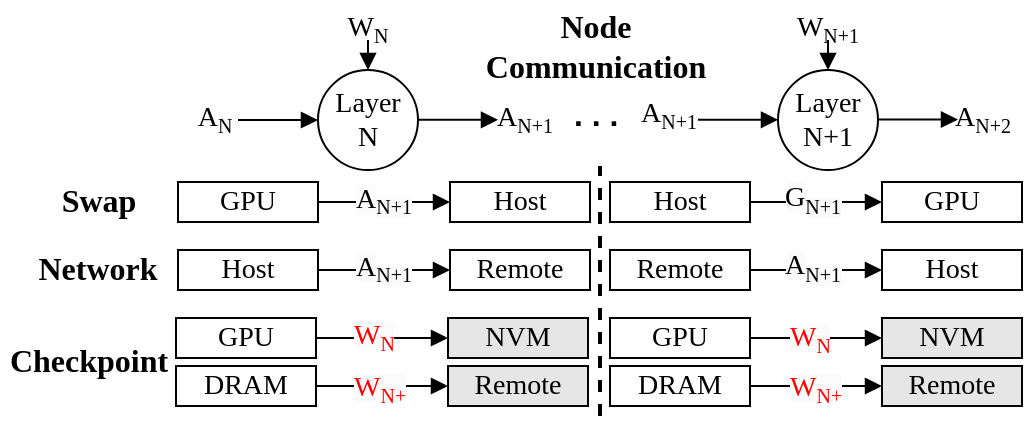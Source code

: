 <mxfile version="24.7.17">
  <diagram name="第 1 页" id="wpNkXeBpxS5qz1ylQGOW">
    <mxGraphModel dx="406" dy="507" grid="1" gridSize="10" guides="1" tooltips="1" connect="1" arrows="1" fold="1" page="1" pageScale="1" pageWidth="827" pageHeight="1169" math="0" shadow="0">
      <root>
        <mxCell id="0" />
        <mxCell id="1" parent="0" />
        <mxCell id="82lbI5ZRumD_5hzKoDGn-1" style="rounded=0;orthogonalLoop=1;jettySize=auto;html=1;endArrow=block;endFill=1;startArrow=none;startFill=0;fontFamily=Times New Roman;" parent="1" edge="1" target="82lbI5ZRumD_5hzKoDGn-4">
          <mxGeometry relative="1" as="geometry">
            <mxPoint x="339" y="150" as="sourcePoint" />
          </mxGeometry>
        </mxCell>
        <mxCell id="82lbI5ZRumD_5hzKoDGn-4" value="&lt;font style=&quot;font-size: 14px;&quot;&gt;Layer&lt;/font&gt;&lt;div style=&quot;font-size: 14px;&quot;&gt;&lt;font style=&quot;font-size: 14px;&quot;&gt;N&lt;/font&gt;&lt;/div&gt;" style="ellipse;whiteSpace=wrap;html=1;aspect=fixed;fontFamily=Times New Roman;" parent="1" vertex="1">
          <mxGeometry x="379" y="125" width="50" height="50" as="geometry" />
        </mxCell>
        <mxCell id="82lbI5ZRumD_5hzKoDGn-5" value="&lt;font style=&quot;&quot;&gt;&lt;span style=&quot;font-size: 14px;&quot;&gt;A&lt;/span&gt;&lt;sub style=&quot;&quot;&gt;&lt;font style=&quot;font-size: 10px;&quot;&gt;N&lt;/font&gt;&lt;/sub&gt;&lt;/font&gt;" style="text;html=1;align=center;verticalAlign=middle;whiteSpace=wrap;rounded=0;fontFamily=Times New Roman;" parent="1" vertex="1">
          <mxGeometry x="315" y="135" width="25" height="30" as="geometry" />
        </mxCell>
        <mxCell id="82lbI5ZRumD_5hzKoDGn-11" style="edgeStyle=orthogonalEdgeStyle;rounded=0;orthogonalLoop=1;jettySize=auto;html=1;entryX=0;entryY=0.5;entryDx=0;entryDy=0;endArrow=block;endFill=1;exitX=1;exitY=0.5;exitDx=0;exitDy=0;fontFamily=Times New Roman;" parent="1" source="82lbI5ZRumD_5hzKoDGn-12" target="82lbI5ZRumD_5hzKoDGn-13" edge="1">
          <mxGeometry relative="1" as="geometry" />
        </mxCell>
        <mxCell id="82lbI5ZRumD_5hzKoDGn-12" value="&lt;font style=&quot;font-size: 14px;&quot;&gt;Host&lt;/font&gt;" style="rounded=0;whiteSpace=wrap;html=1;fontFamily=Times New Roman;" parent="1" vertex="1">
          <mxGeometry x="309" y="215" width="70" height="20" as="geometry" />
        </mxCell>
        <mxCell id="82lbI5ZRumD_5hzKoDGn-13" value="&lt;font style=&quot;font-size: 14px;&quot;&gt;Remote&lt;/font&gt;" style="rounded=0;whiteSpace=wrap;html=1;fontFamily=Times New Roman;" parent="1" vertex="1">
          <mxGeometry x="445" y="215" width="70" height="20" as="geometry" />
        </mxCell>
        <mxCell id="82lbI5ZRumD_5hzKoDGn-18" value="&lt;font style=&quot;&quot;&gt;&lt;span style=&quot;font-size: 14px; color: rgb(0, 0, 0); font-style: normal; font-variant-ligatures: normal; font-variant-caps: normal; font-weight: 400; letter-spacing: normal; orphans: 2; text-align: center; text-indent: 0px; text-transform: none; widows: 2; word-spacing: 0px; -webkit-text-stroke-width: 0px; white-space: normal; background-color: rgb(251, 251, 251); text-decoration-thickness: initial; text-decoration-style: initial; text-decoration-color: initial; float: none; display: inline !important;&quot;&gt;A&lt;/span&gt;&lt;sub style=&quot;forced-color-adjust: none; color: rgb(0, 0, 0); font-style: normal; font-variant-ligatures: normal; font-variant-caps: normal; font-weight: 400; letter-spacing: normal; orphans: 2; text-align: center; text-indent: 0px; text-transform: none; widows: 2; word-spacing: 0px; -webkit-text-stroke-width: 0px; white-space: normal; background-color: rgb(251, 251, 251); text-decoration-thickness: initial; text-decoration-style: initial; text-decoration-color: initial;&quot;&gt;&lt;font style=&quot;font-size: 10px;&quot;&gt;N+1&lt;/font&gt;&lt;/sub&gt;&lt;/font&gt;" style="text;whiteSpace=wrap;html=1;fontFamily=Times New Roman;" parent="1" vertex="1">
          <mxGeometry x="396" y="209" width="30" height="30" as="geometry" />
        </mxCell>
        <mxCell id="82lbI5ZRumD_5hzKoDGn-38" style="edgeStyle=orthogonalEdgeStyle;rounded=0;orthogonalLoop=1;jettySize=auto;html=1;endArrow=none;endFill=0;startArrow=block;startFill=1;fontFamily=Times New Roman;" parent="1" edge="1">
          <mxGeometry relative="1" as="geometry">
            <mxPoint x="404" y="110" as="targetPoint" />
            <mxPoint x="404" y="125" as="sourcePoint" />
          </mxGeometry>
        </mxCell>
        <mxCell id="82lbI5ZRumD_5hzKoDGn-39" value="&lt;font style=&quot;&quot;&gt;&lt;span style=&quot;font-size: 14px;&quot;&gt;W&lt;/span&gt;&lt;sub style=&quot;&quot;&gt;&lt;font style=&quot;font-size: 10px;&quot;&gt;N&lt;/font&gt;&lt;/sub&gt;&lt;/font&gt;" style="text;html=1;align=center;verticalAlign=middle;whiteSpace=wrap;rounded=0;fontFamily=Times New Roman;" parent="1" vertex="1">
          <mxGeometry x="374" y="90" width="60" height="30" as="geometry" />
        </mxCell>
        <mxCell id="82lbI5ZRumD_5hzKoDGn-41" value="&lt;font style=&quot;font-size: 14px;&quot;&gt;Layer N+1&lt;/font&gt;" style="ellipse;whiteSpace=wrap;html=1;aspect=fixed;fontFamily=Times New Roman;" parent="1" vertex="1">
          <mxGeometry x="609" y="125" width="50" height="50" as="geometry" />
        </mxCell>
        <mxCell id="82lbI5ZRumD_5hzKoDGn-42" value="&lt;font style=&quot;&quot;&gt;&lt;span style=&quot;font-size: 14px;&quot;&gt;A&lt;/span&gt;&lt;sub style=&quot;&quot;&gt;&lt;font style=&quot;font-size: 10px;&quot;&gt;N+1&lt;/font&gt;&lt;/sub&gt;&lt;/font&gt;" style="text;html=1;align=center;verticalAlign=middle;whiteSpace=wrap;rounded=0;fillColor=default;fontFamily=Times New Roman;" parent="1" vertex="1">
          <mxGeometry x="469.5" y="135" width="25" height="30" as="geometry" />
        </mxCell>
        <mxCell id="82lbI5ZRumD_5hzKoDGn-45" style="edgeStyle=orthogonalEdgeStyle;rounded=0;orthogonalLoop=1;jettySize=auto;html=1;endArrow=none;endFill=0;startArrow=block;startFill=1;fontFamily=Times New Roman;" parent="1" edge="1">
          <mxGeometry relative="1" as="geometry">
            <mxPoint x="634" y="110" as="targetPoint" />
            <mxPoint x="634" y="125" as="sourcePoint" />
          </mxGeometry>
        </mxCell>
        <mxCell id="82lbI5ZRumD_5hzKoDGn-46" value="&lt;font style=&quot;&quot;&gt;&lt;span style=&quot;font-size: 14px;&quot;&gt;W&lt;/span&gt;&lt;sub style=&quot;&quot;&gt;&lt;font style=&quot;font-size: 10px;&quot;&gt;N+1&lt;/font&gt;&lt;/sub&gt;&lt;/font&gt;" style="text;html=1;align=center;verticalAlign=middle;whiteSpace=wrap;rounded=0;fontFamily=Times New Roman;" parent="1" vertex="1">
          <mxGeometry x="604" y="90" width="60" height="30" as="geometry" />
        </mxCell>
        <mxCell id="82lbI5ZRumD_5hzKoDGn-47" style="rounded=0;orthogonalLoop=1;jettySize=auto;html=1;endArrow=block;endFill=1;startArrow=none;startFill=0;fontFamily=Times New Roman;" parent="1" edge="1">
          <mxGeometry relative="1" as="geometry">
            <mxPoint x="699" y="149.75" as="targetPoint" />
            <mxPoint x="659" y="149.75" as="sourcePoint" />
          </mxGeometry>
        </mxCell>
        <mxCell id="82lbI5ZRumD_5hzKoDGn-48" value="&lt;span style=&quot;font-size: 14px;&quot;&gt;A&lt;/span&gt;&lt;sub&gt;N+2&lt;/sub&gt;" style="text;html=1;align=center;verticalAlign=middle;whiteSpace=wrap;rounded=0;fontFamily=Times New Roman;" parent="1" vertex="1">
          <mxGeometry x="698.5" y="135" width="25" height="30" as="geometry" />
        </mxCell>
        <mxCell id="Cfb4ADx89YXNpnE45n3d-1" value="&lt;span style=&quot;font-size: 16px;&quot;&gt;&lt;b&gt;Checkpoint&lt;/b&gt;&lt;/span&gt;" style="text;html=1;align=center;verticalAlign=middle;whiteSpace=wrap;rounded=0;fontFamily=Times New Roman;" parent="1" vertex="1">
          <mxGeometry x="220" y="255" width="89" height="30" as="geometry" />
        </mxCell>
        <mxCell id="9WqV83kx3IFAbvHzlayn-1" value="&lt;span style=&quot;font-size: 16px;&quot;&gt;&lt;b&gt;Network&lt;/b&gt;&lt;/span&gt;" style="text;html=1;align=center;verticalAlign=middle;whiteSpace=wrap;rounded=0;fontFamily=Times New Roman;" parent="1" vertex="1">
          <mxGeometry x="229" y="209" width="80" height="30" as="geometry" />
        </mxCell>
        <mxCell id="9WqV83kx3IFAbvHzlayn-2" value="" style="endArrow=none;html=1;rounded=0;dashed=1;strokeWidth=2;" parent="1" edge="1">
          <mxGeometry width="50" height="50" relative="1" as="geometry">
            <mxPoint x="520" y="298" as="sourcePoint" />
            <mxPoint x="520" y="173" as="targetPoint" />
          </mxGeometry>
        </mxCell>
        <mxCell id="9WqV83kx3IFAbvHzlayn-3" style="edgeStyle=orthogonalEdgeStyle;rounded=0;orthogonalLoop=1;jettySize=auto;html=1;entryX=0;entryY=0.5;entryDx=0;entryDy=0;endArrow=block;endFill=1;exitX=1;exitY=0.5;exitDx=0;exitDy=0;fontFamily=Times New Roman;" parent="1" source="9WqV83kx3IFAbvHzlayn-4" target="9WqV83kx3IFAbvHzlayn-5" edge="1">
          <mxGeometry relative="1" as="geometry" />
        </mxCell>
        <mxCell id="hBra4YvV5Pk913t_0O-t-1" value="&lt;font style=&quot;&quot;&gt;&lt;span style=&quot;font-size: 14px; font-family: &amp;quot;Times New Roman&amp;quot;; text-wrap: wrap; background-color: rgb(251, 251, 251);&quot;&gt;A&lt;/span&gt;&lt;sub style=&quot;font-family: &amp;quot;Times New Roman&amp;quot;; text-wrap: wrap; background-color: rgb(251, 251, 251);&quot;&gt;&lt;font style=&quot;font-size: 10px;&quot;&gt;N+1&lt;/font&gt;&lt;/sub&gt;&lt;/font&gt;" style="edgeLabel;html=1;align=center;verticalAlign=middle;resizable=0;points=[];" parent="9WqV83kx3IFAbvHzlayn-3" vertex="1" connectable="0">
          <mxGeometry x="-0.216" y="1" relative="1" as="geometry">
            <mxPoint x="5" as="offset" />
          </mxGeometry>
        </mxCell>
        <mxCell id="9WqV83kx3IFAbvHzlayn-4" value="&lt;font style=&quot;font-size: 14px;&quot;&gt;Remote&lt;/font&gt;" style="rounded=0;whiteSpace=wrap;html=1;fontFamily=Times New Roman;" parent="1" vertex="1">
          <mxGeometry x="525" y="215" width="70" height="20" as="geometry" />
        </mxCell>
        <mxCell id="9WqV83kx3IFAbvHzlayn-5" value="&lt;font style=&quot;font-size: 14px;&quot;&gt;Host&lt;/font&gt;" style="rounded=0;whiteSpace=wrap;html=1;fontFamily=Times New Roman;" parent="1" vertex="1">
          <mxGeometry x="661" y="215" width="70" height="20" as="geometry" />
        </mxCell>
        <mxCell id="hBra4YvV5Pk913t_0O-t-6" style="edgeStyle=orthogonalEdgeStyle;rounded=0;orthogonalLoop=1;jettySize=auto;html=1;entryX=0;entryY=0.5;entryDx=0;entryDy=0;endArrow=block;endFill=1;exitX=1;exitY=0.5;exitDx=0;exitDy=0;fontFamily=Times New Roman;" parent="1" source="hBra4YvV5Pk913t_0O-t-8" target="hBra4YvV5Pk913t_0O-t-9" edge="1">
          <mxGeometry relative="1" as="geometry" />
        </mxCell>
        <mxCell id="hBra4YvV5Pk913t_0O-t-8" value="&lt;font style=&quot;font-size: 14px;&quot;&gt;GPU&lt;/font&gt;" style="rounded=0;whiteSpace=wrap;html=1;fontFamily=Times New Roman;" parent="1" vertex="1">
          <mxGeometry x="525" y="249" width="70" height="20" as="geometry" />
        </mxCell>
        <mxCell id="hBra4YvV5Pk913t_0O-t-9" value="&lt;span style=&quot;font-size: 14px;&quot;&gt;NVM&lt;/span&gt;" style="rounded=0;whiteSpace=wrap;html=1;fontFamily=Times New Roman;fillColor=#E6E6E6;" parent="1" vertex="1">
          <mxGeometry x="661" y="249" width="70" height="20" as="geometry" />
        </mxCell>
        <mxCell id="hBra4YvV5Pk913t_0O-t-10" style="edgeStyle=orthogonalEdgeStyle;rounded=0;orthogonalLoop=1;jettySize=auto;html=1;entryX=0;entryY=0.5;entryDx=0;entryDy=0;endArrow=block;endFill=1;exitX=1;exitY=0.5;exitDx=0;exitDy=0;fontFamily=Times New Roman;" parent="1" source="hBra4YvV5Pk913t_0O-t-12" target="hBra4YvV5Pk913t_0O-t-13" edge="1">
          <mxGeometry relative="1" as="geometry" />
        </mxCell>
        <mxCell id="hBra4YvV5Pk913t_0O-t-12" value="&lt;font style=&quot;font-size: 14px;&quot;&gt;GPU&lt;/font&gt;" style="rounded=0;whiteSpace=wrap;html=1;fontFamily=Times New Roman;" parent="1" vertex="1">
          <mxGeometry x="308" y="249" width="70" height="20" as="geometry" />
        </mxCell>
        <mxCell id="hBra4YvV5Pk913t_0O-t-13" value="&lt;span style=&quot;font-size: 14px;&quot;&gt;NVM&lt;/span&gt;" style="rounded=0;whiteSpace=wrap;html=1;fontFamily=Times New Roman;fillColor=#E6E6E6;" parent="1" vertex="1">
          <mxGeometry x="444" y="249" width="70" height="20" as="geometry" />
        </mxCell>
        <mxCell id="46FaGzGUhxHe82L_dMfi-1" style="rounded=0;orthogonalLoop=1;jettySize=auto;html=1;endArrow=block;endFill=1;startArrow=none;startFill=0;fontFamily=Times New Roman;" edge="1" parent="1">
          <mxGeometry relative="1" as="geometry">
            <mxPoint x="469" y="149.88" as="targetPoint" />
            <mxPoint x="429" y="149.88" as="sourcePoint" />
          </mxGeometry>
        </mxCell>
        <mxCell id="46FaGzGUhxHe82L_dMfi-2" style="rounded=0;orthogonalLoop=1;jettySize=auto;html=1;endArrow=block;endFill=1;startArrow=none;startFill=0;fontFamily=Times New Roman;" edge="1" parent="1">
          <mxGeometry relative="1" as="geometry">
            <mxPoint x="609" y="149.88" as="targetPoint" />
            <mxPoint x="569" y="149.88" as="sourcePoint" />
          </mxGeometry>
        </mxCell>
        <mxCell id="46FaGzGUhxHe82L_dMfi-4" value="&lt;font style=&quot;&quot;&gt;&lt;span style=&quot;font-size: 14px;&quot;&gt;A&lt;/span&gt;&lt;sub style=&quot;&quot;&gt;&lt;font style=&quot;font-size: 10px;&quot;&gt;N+1&lt;/font&gt;&lt;/sub&gt;&lt;/font&gt;" style="text;html=1;align=center;verticalAlign=middle;whiteSpace=wrap;rounded=0;fontFamily=Times New Roman;" vertex="1" parent="1">
          <mxGeometry x="542" y="133" width="25" height="30" as="geometry" />
        </mxCell>
        <mxCell id="46FaGzGUhxHe82L_dMfi-5" value="&lt;span style=&quot;font-size: 16px;&quot;&gt;&lt;b&gt;Node&lt;/b&gt;&lt;/span&gt;&lt;div&gt;&lt;span style=&quot;font-size: 16px;&quot;&gt;&lt;b&gt;Communication&lt;/b&gt;&lt;/span&gt;&lt;/div&gt;" style="text;html=1;align=center;verticalAlign=middle;whiteSpace=wrap;rounded=0;fontFamily=Times New Roman;" vertex="1" parent="1">
          <mxGeometry x="478" y="98" width="80" height="30" as="geometry" />
        </mxCell>
        <mxCell id="46FaGzGUhxHe82L_dMfi-6" value="&lt;div style=&quot;text-align: center;&quot;&gt;&lt;span style=&quot;background-color: initial; font-size: 16px;&quot;&gt;&lt;b style=&quot;&quot;&gt;&lt;font face=&quot;Helvetica&quot;&gt;. . .&lt;/font&gt;&lt;/b&gt;&lt;/span&gt;&lt;/div&gt;" style="text;whiteSpace=wrap;html=1;" vertex="1" parent="1">
          <mxGeometry x="505" y="131" width="30" height="30" as="geometry" />
        </mxCell>
        <mxCell id="46FaGzGUhxHe82L_dMfi-7" value="&lt;span style=&quot;font-size: 16px;&quot;&gt;&lt;b&gt;Swap&lt;/b&gt;&lt;/span&gt;" style="text;html=1;align=center;verticalAlign=middle;whiteSpace=wrap;rounded=0;fontFamily=Times New Roman;" vertex="1" parent="1">
          <mxGeometry x="224.5" y="175" width="89" height="30" as="geometry" />
        </mxCell>
        <mxCell id="46FaGzGUhxHe82L_dMfi-9" value="&lt;font style=&quot;&quot;&gt;&lt;span style=&quot;font-style: normal; font-variant-ligatures: normal; font-variant-caps: normal; font-weight: 400; letter-spacing: normal; orphans: 2; text-align: center; text-indent: 0px; text-transform: none; widows: 2; word-spacing: 0px; -webkit-text-stroke-width: 0px; white-space: normal; background-color: rgb(251, 251, 251); text-decoration-thickness: initial; text-decoration-style: initial; text-decoration-color: initial; float: none; display: inline !important;&quot;&gt;&lt;span style=&quot;font-size: 14px; color: rgb(255, 0, 0);&quot;&gt;W&lt;/span&gt;&lt;sub style=&quot;&quot;&gt;&lt;font style=&quot;&quot;&gt;&lt;font style=&quot;font-size: 10px;&quot; color=&quot;#ff0000&quot;&gt;N&lt;/font&gt;&lt;/font&gt;&lt;/sub&gt;&lt;/span&gt;&lt;/font&gt;" style="text;whiteSpace=wrap;html=1;fontFamily=Times New Roman;" vertex="1" parent="1">
          <mxGeometry x="395" y="243" width="29" height="30" as="geometry" />
        </mxCell>
        <mxCell id="46FaGzGUhxHe82L_dMfi-12" style="edgeStyle=orthogonalEdgeStyle;rounded=0;orthogonalLoop=1;jettySize=auto;html=1;entryX=0;entryY=0.5;entryDx=0;entryDy=0;endArrow=block;endFill=1;exitX=1;exitY=0.5;exitDx=0;exitDy=0;fontFamily=Times New Roman;" edge="1" parent="1" source="46FaGzGUhxHe82L_dMfi-13" target="46FaGzGUhxHe82L_dMfi-14">
          <mxGeometry relative="1" as="geometry" />
        </mxCell>
        <mxCell id="46FaGzGUhxHe82L_dMfi-13" value="&lt;font style=&quot;font-size: 14px;&quot;&gt;GPU&lt;/font&gt;" style="rounded=0;whiteSpace=wrap;html=1;fontFamily=Times New Roman;" vertex="1" parent="1">
          <mxGeometry x="309" y="181" width="70" height="20" as="geometry" />
        </mxCell>
        <mxCell id="46FaGzGUhxHe82L_dMfi-14" value="&lt;span style=&quot;font-size: 14px;&quot;&gt;Host&lt;/span&gt;" style="rounded=0;whiteSpace=wrap;html=1;fontFamily=Times New Roman;" vertex="1" parent="1">
          <mxGeometry x="445" y="181" width="70" height="20" as="geometry" />
        </mxCell>
        <mxCell id="46FaGzGUhxHe82L_dMfi-15" value="&lt;font style=&quot;&quot;&gt;&lt;span style=&quot;font-size: 14px; color: rgb(0, 0, 0); font-style: normal; font-variant-ligatures: normal; font-variant-caps: normal; font-weight: 400; letter-spacing: normal; orphans: 2; text-align: center; text-indent: 0px; text-transform: none; widows: 2; word-spacing: 0px; -webkit-text-stroke-width: 0px; white-space: normal; background-color: rgb(251, 251, 251); text-decoration-thickness: initial; text-decoration-style: initial; text-decoration-color: initial; float: none; display: inline !important;&quot;&gt;A&lt;/span&gt;&lt;sub style=&quot;forced-color-adjust: none; color: rgb(0, 0, 0); font-style: normal; font-variant-ligatures: normal; font-variant-caps: normal; font-weight: 400; letter-spacing: normal; orphans: 2; text-align: center; text-indent: 0px; text-transform: none; widows: 2; word-spacing: 0px; -webkit-text-stroke-width: 0px; white-space: normal; background-color: rgb(251, 251, 251); text-decoration-thickness: initial; text-decoration-style: initial; text-decoration-color: initial;&quot;&gt;&lt;font style=&quot;font-size: 10px;&quot;&gt;N+1&lt;/font&gt;&lt;/sub&gt;&lt;/font&gt;" style="text;whiteSpace=wrap;html=1;fontFamily=Times New Roman;" vertex="1" parent="1">
          <mxGeometry x="396" y="175" width="30" height="30" as="geometry" />
        </mxCell>
        <mxCell id="46FaGzGUhxHe82L_dMfi-16" style="edgeStyle=orthogonalEdgeStyle;rounded=0;orthogonalLoop=1;jettySize=auto;html=1;entryX=0;entryY=0.5;entryDx=0;entryDy=0;endArrow=block;endFill=1;exitX=1;exitY=0.5;exitDx=0;exitDy=0;fontFamily=Times New Roman;" edge="1" parent="1" source="46FaGzGUhxHe82L_dMfi-17" target="46FaGzGUhxHe82L_dMfi-18">
          <mxGeometry relative="1" as="geometry" />
        </mxCell>
        <mxCell id="46FaGzGUhxHe82L_dMfi-17" value="&lt;span style=&quot;font-size: 14px;&quot;&gt;Host&lt;/span&gt;" style="rounded=0;whiteSpace=wrap;html=1;fontFamily=Times New Roman;" vertex="1" parent="1">
          <mxGeometry x="525" y="181" width="70" height="20" as="geometry" />
        </mxCell>
        <mxCell id="46FaGzGUhxHe82L_dMfi-18" value="&lt;span style=&quot;font-size: 14px;&quot;&gt;GPU&lt;/span&gt;" style="rounded=0;whiteSpace=wrap;html=1;fontFamily=Times New Roman;" vertex="1" parent="1">
          <mxGeometry x="661" y="181" width="70" height="20" as="geometry" />
        </mxCell>
        <mxCell id="46FaGzGUhxHe82L_dMfi-20" value="&lt;font style=&quot;&quot;&gt;&lt;span style=&quot;font-size: 14px; font-family: &amp;quot;Times New Roman&amp;quot;; text-wrap: wrap; background-color: rgb(251, 251, 251);&quot;&gt;G&lt;/span&gt;&lt;sub style=&quot;font-family: &amp;quot;Times New Roman&amp;quot;; text-wrap: wrap; background-color: rgb(251, 251, 251);&quot;&gt;&lt;font style=&quot;font-size: 10px;&quot;&gt;N+1&lt;/font&gt;&lt;/sub&gt;&lt;/font&gt;" style="edgeLabel;html=1;align=center;verticalAlign=middle;resizable=0;points=[];" vertex="1" connectable="0" parent="1">
          <mxGeometry x="625.999" y="190" as="geometry" />
        </mxCell>
        <mxCell id="46FaGzGUhxHe82L_dMfi-21" style="edgeStyle=orthogonalEdgeStyle;rounded=0;orthogonalLoop=1;jettySize=auto;html=1;entryX=0;entryY=0.5;entryDx=0;entryDy=0;endArrow=block;endFill=1;exitX=1;exitY=0.5;exitDx=0;exitDy=0;fontFamily=Times New Roman;" edge="1" parent="1" source="46FaGzGUhxHe82L_dMfi-22" target="46FaGzGUhxHe82L_dMfi-23">
          <mxGeometry relative="1" as="geometry" />
        </mxCell>
        <mxCell id="46FaGzGUhxHe82L_dMfi-22" value="&lt;font style=&quot;font-size: 14px;&quot;&gt;DRAM&lt;/font&gt;" style="rounded=0;whiteSpace=wrap;html=1;fontFamily=Times New Roman;" vertex="1" parent="1">
          <mxGeometry x="525" y="273" width="70" height="20" as="geometry" />
        </mxCell>
        <mxCell id="46FaGzGUhxHe82L_dMfi-23" value="&lt;span style=&quot;font-size: 14px;&quot;&gt;Remote&lt;/span&gt;" style="rounded=0;whiteSpace=wrap;html=1;fontFamily=Times New Roman;fillColor=#E6E6E6;" vertex="1" parent="1">
          <mxGeometry x="661" y="273" width="70" height="20" as="geometry" />
        </mxCell>
        <mxCell id="46FaGzGUhxHe82L_dMfi-25" style="edgeStyle=orthogonalEdgeStyle;rounded=0;orthogonalLoop=1;jettySize=auto;html=1;entryX=0;entryY=0.5;entryDx=0;entryDy=0;endArrow=block;endFill=1;exitX=1;exitY=0.5;exitDx=0;exitDy=0;fontFamily=Times New Roman;" edge="1" parent="1" source="46FaGzGUhxHe82L_dMfi-26" target="46FaGzGUhxHe82L_dMfi-27">
          <mxGeometry relative="1" as="geometry" />
        </mxCell>
        <mxCell id="46FaGzGUhxHe82L_dMfi-26" value="&lt;font style=&quot;font-size: 14px;&quot;&gt;DRAM&lt;/font&gt;" style="rounded=0;whiteSpace=wrap;html=1;fontFamily=Times New Roman;" vertex="1" parent="1">
          <mxGeometry x="308" y="273" width="70" height="20" as="geometry" />
        </mxCell>
        <mxCell id="46FaGzGUhxHe82L_dMfi-27" value="&lt;span style=&quot;font-size: 14px;&quot;&gt;Remote&lt;/span&gt;" style="rounded=0;whiteSpace=wrap;html=1;fontFamily=Times New Roman;fillColor=#E6E6E6;" vertex="1" parent="1">
          <mxGeometry x="444" y="273" width="70" height="20" as="geometry" />
        </mxCell>
        <mxCell id="46FaGzGUhxHe82L_dMfi-29" value="&lt;font style=&quot;&quot;&gt;&lt;span style=&quot;font-style: normal; font-variant-ligatures: normal; font-variant-caps: normal; font-weight: 400; letter-spacing: normal; orphans: 2; text-align: center; text-indent: 0px; text-transform: none; widows: 2; word-spacing: 0px; -webkit-text-stroke-width: 0px; white-space: normal; background-color: rgb(251, 251, 251); text-decoration-thickness: initial; text-decoration-style: initial; text-decoration-color: initial; float: none; display: inline !important;&quot;&gt;&lt;span style=&quot;font-size: 14px; color: rgb(255, 0, 0);&quot;&gt;W&lt;/span&gt;&lt;sub style=&quot;&quot;&gt;&lt;font style=&quot;&quot;&gt;&lt;font style=&quot;font-size: 10px;&quot; color=&quot;#ff0000&quot;&gt;N+&lt;/font&gt;&lt;/font&gt;&lt;/sub&gt;&lt;/span&gt;&lt;/font&gt;" style="text;whiteSpace=wrap;html=1;fontFamily=Times New Roman;" vertex="1" parent="1">
          <mxGeometry x="395" y="269" width="29" height="30" as="geometry" />
        </mxCell>
        <mxCell id="46FaGzGUhxHe82L_dMfi-30" value="&lt;font style=&quot;&quot;&gt;&lt;span style=&quot;font-style: normal; font-variant-ligatures: normal; font-variant-caps: normal; font-weight: 400; letter-spacing: normal; orphans: 2; text-align: center; text-indent: 0px; text-transform: none; widows: 2; word-spacing: 0px; -webkit-text-stroke-width: 0px; white-space: normal; background-color: rgb(251, 251, 251); text-decoration-thickness: initial; text-decoration-style: initial; text-decoration-color: initial; float: none; display: inline !important;&quot;&gt;&lt;span style=&quot;font-size: 14px; color: rgb(255, 0, 0);&quot;&gt;W&lt;/span&gt;&lt;sub style=&quot;&quot;&gt;&lt;font style=&quot;&quot;&gt;&lt;font style=&quot;font-size: 10px;&quot; color=&quot;#ff0000&quot;&gt;N&lt;/font&gt;&lt;/font&gt;&lt;/sub&gt;&lt;/span&gt;&lt;/font&gt;" style="text;whiteSpace=wrap;html=1;fontFamily=Times New Roman;" vertex="1" parent="1">
          <mxGeometry x="612.5" y="244" width="29" height="30" as="geometry" />
        </mxCell>
        <mxCell id="46FaGzGUhxHe82L_dMfi-31" value="&lt;font style=&quot;&quot;&gt;&lt;span style=&quot;font-style: normal; font-variant-ligatures: normal; font-variant-caps: normal; font-weight: 400; letter-spacing: normal; orphans: 2; text-align: center; text-indent: 0px; text-transform: none; widows: 2; word-spacing: 0px; -webkit-text-stroke-width: 0px; white-space: normal; background-color: rgb(251, 251, 251); text-decoration-thickness: initial; text-decoration-style: initial; text-decoration-color: initial; float: none; display: inline !important;&quot;&gt;&lt;span style=&quot;font-size: 14px; color: rgb(255, 0, 0);&quot;&gt;W&lt;/span&gt;&lt;sub style=&quot;&quot;&gt;&lt;font style=&quot;&quot;&gt;&lt;font style=&quot;font-size: 10px;&quot; color=&quot;#ff0000&quot;&gt;N+&lt;/font&gt;&lt;/font&gt;&lt;/sub&gt;&lt;/span&gt;&lt;/font&gt;" style="text;whiteSpace=wrap;html=1;fontFamily=Times New Roman;" vertex="1" parent="1">
          <mxGeometry x="613" y="269" width="29" height="30" as="geometry" />
        </mxCell>
      </root>
    </mxGraphModel>
  </diagram>
</mxfile>

